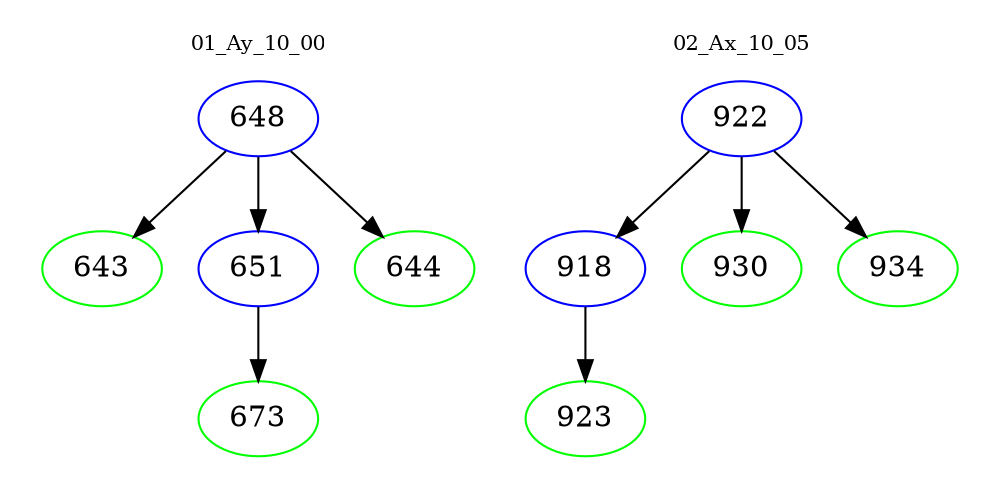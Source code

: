 digraph{
subgraph cluster_0 {
color = white
label = "01_Ay_10_00";
fontsize=10;
T0_648 [label="648", color="blue"]
T0_648 -> T0_643 [color="black"]
T0_643 [label="643", color="green"]
T0_648 -> T0_651 [color="black"]
T0_651 [label="651", color="blue"]
T0_651 -> T0_673 [color="black"]
T0_673 [label="673", color="green"]
T0_648 -> T0_644 [color="black"]
T0_644 [label="644", color="green"]
}
subgraph cluster_1 {
color = white
label = "02_Ax_10_05";
fontsize=10;
T1_922 [label="922", color="blue"]
T1_922 -> T1_918 [color="black"]
T1_918 [label="918", color="blue"]
T1_918 -> T1_923 [color="black"]
T1_923 [label="923", color="green"]
T1_922 -> T1_930 [color="black"]
T1_930 [label="930", color="green"]
T1_922 -> T1_934 [color="black"]
T1_934 [label="934", color="green"]
}
}
